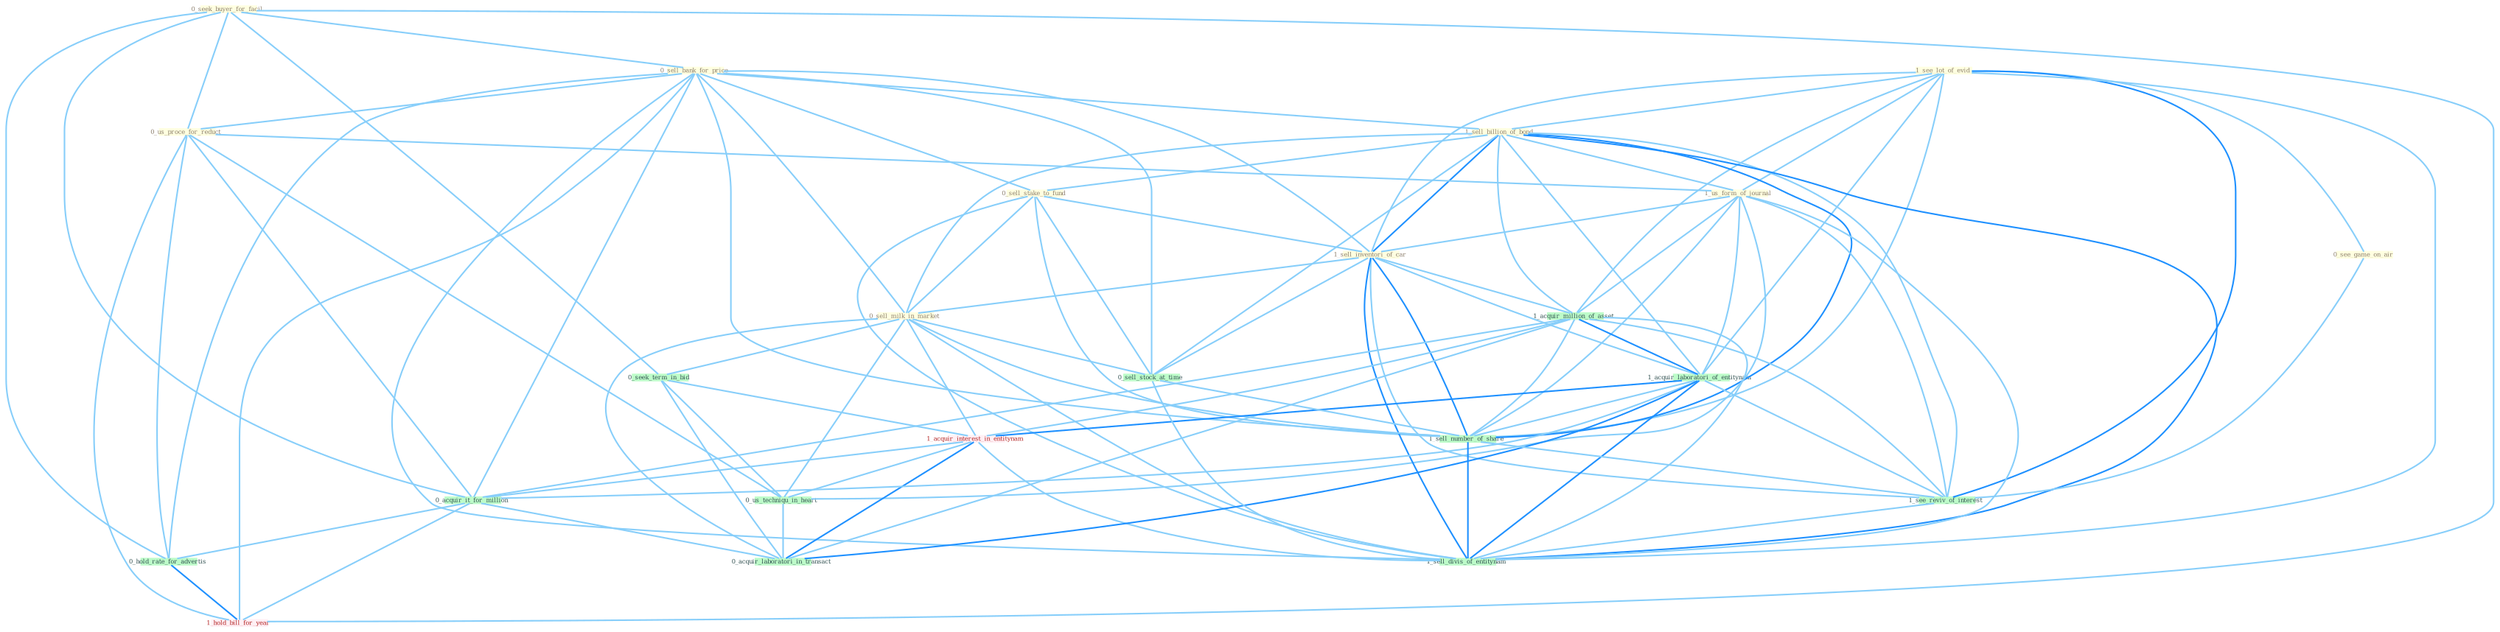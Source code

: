 Graph G{ 
    node
    [shape=polygon,style=filled,width=.5,height=.06,color="#BDFCC9",fixedsize=true,fontsize=4,
    fontcolor="#2f4f4f"];
    {node
    [color="#ffffe0", fontcolor="#8b7d6b"] "1_see_lot_of_evid " "0_seek_buyer_for_facil " "0_sell_bank_for_price " "1_sell_billion_of_bond " "0_us_proce_for_reduct " "0_see_game_on_air " "1_us_form_of_journal " "0_sell_stake_to_fund " "1_sell_inventori_of_car " "0_sell_milk_in_market "}
{node [color="#fff0f5", fontcolor="#b22222"] "1_acquir_interest_in_entitynam " "1_hold_bill_for_year "}
edge [color="#B0E2FF"];

	"1_see_lot_of_evid " -- "1_sell_billion_of_bond " [w="1", color="#87cefa" ];
	"1_see_lot_of_evid " -- "0_see_game_on_air " [w="1", color="#87cefa" ];
	"1_see_lot_of_evid " -- "1_us_form_of_journal " [w="1", color="#87cefa" ];
	"1_see_lot_of_evid " -- "1_sell_inventori_of_car " [w="1", color="#87cefa" ];
	"1_see_lot_of_evid " -- "1_acquir_million_of_asset " [w="1", color="#87cefa" ];
	"1_see_lot_of_evid " -- "1_acquir_laboratori_of_entitynam " [w="1", color="#87cefa" ];
	"1_see_lot_of_evid " -- "1_sell_number_of_share " [w="1", color="#87cefa" ];
	"1_see_lot_of_evid " -- "1_see_reviv_of_interest " [w="2", color="#1e90ff" , len=0.8];
	"1_see_lot_of_evid " -- "1_sell_divis_of_entitynam " [w="1", color="#87cefa" ];
	"0_seek_buyer_for_facil " -- "0_sell_bank_for_price " [w="1", color="#87cefa" ];
	"0_seek_buyer_for_facil " -- "0_us_proce_for_reduct " [w="1", color="#87cefa" ];
	"0_seek_buyer_for_facil " -- "0_seek_term_in_bid " [w="1", color="#87cefa" ];
	"0_seek_buyer_for_facil " -- "0_acquir_it_for_million " [w="1", color="#87cefa" ];
	"0_seek_buyer_for_facil " -- "0_hold_rate_for_advertis " [w="1", color="#87cefa" ];
	"0_seek_buyer_for_facil " -- "1_hold_bill_for_year " [w="1", color="#87cefa" ];
	"0_sell_bank_for_price " -- "1_sell_billion_of_bond " [w="1", color="#87cefa" ];
	"0_sell_bank_for_price " -- "0_us_proce_for_reduct " [w="1", color="#87cefa" ];
	"0_sell_bank_for_price " -- "0_sell_stake_to_fund " [w="1", color="#87cefa" ];
	"0_sell_bank_for_price " -- "1_sell_inventori_of_car " [w="1", color="#87cefa" ];
	"0_sell_bank_for_price " -- "0_sell_milk_in_market " [w="1", color="#87cefa" ];
	"0_sell_bank_for_price " -- "0_acquir_it_for_million " [w="1", color="#87cefa" ];
	"0_sell_bank_for_price " -- "0_hold_rate_for_advertis " [w="1", color="#87cefa" ];
	"0_sell_bank_for_price " -- "0_sell_stock_at_time " [w="1", color="#87cefa" ];
	"0_sell_bank_for_price " -- "1_sell_number_of_share " [w="1", color="#87cefa" ];
	"0_sell_bank_for_price " -- "1_hold_bill_for_year " [w="1", color="#87cefa" ];
	"0_sell_bank_for_price " -- "1_sell_divis_of_entitynam " [w="1", color="#87cefa" ];
	"1_sell_billion_of_bond " -- "1_us_form_of_journal " [w="1", color="#87cefa" ];
	"1_sell_billion_of_bond " -- "0_sell_stake_to_fund " [w="1", color="#87cefa" ];
	"1_sell_billion_of_bond " -- "1_sell_inventori_of_car " [w="2", color="#1e90ff" , len=0.8];
	"1_sell_billion_of_bond " -- "0_sell_milk_in_market " [w="1", color="#87cefa" ];
	"1_sell_billion_of_bond " -- "1_acquir_million_of_asset " [w="1", color="#87cefa" ];
	"1_sell_billion_of_bond " -- "1_acquir_laboratori_of_entitynam " [w="1", color="#87cefa" ];
	"1_sell_billion_of_bond " -- "0_sell_stock_at_time " [w="1", color="#87cefa" ];
	"1_sell_billion_of_bond " -- "1_sell_number_of_share " [w="2", color="#1e90ff" , len=0.8];
	"1_sell_billion_of_bond " -- "1_see_reviv_of_interest " [w="1", color="#87cefa" ];
	"1_sell_billion_of_bond " -- "1_sell_divis_of_entitynam " [w="2", color="#1e90ff" , len=0.8];
	"0_us_proce_for_reduct " -- "1_us_form_of_journal " [w="1", color="#87cefa" ];
	"0_us_proce_for_reduct " -- "0_us_techniqu_in_heart " [w="1", color="#87cefa" ];
	"0_us_proce_for_reduct " -- "0_acquir_it_for_million " [w="1", color="#87cefa" ];
	"0_us_proce_for_reduct " -- "0_hold_rate_for_advertis " [w="1", color="#87cefa" ];
	"0_us_proce_for_reduct " -- "1_hold_bill_for_year " [w="1", color="#87cefa" ];
	"0_see_game_on_air " -- "1_see_reviv_of_interest " [w="1", color="#87cefa" ];
	"1_us_form_of_journal " -- "1_sell_inventori_of_car " [w="1", color="#87cefa" ];
	"1_us_form_of_journal " -- "1_acquir_million_of_asset " [w="1", color="#87cefa" ];
	"1_us_form_of_journal " -- "1_acquir_laboratori_of_entitynam " [w="1", color="#87cefa" ];
	"1_us_form_of_journal " -- "0_us_techniqu_in_heart " [w="1", color="#87cefa" ];
	"1_us_form_of_journal " -- "1_sell_number_of_share " [w="1", color="#87cefa" ];
	"1_us_form_of_journal " -- "1_see_reviv_of_interest " [w="1", color="#87cefa" ];
	"1_us_form_of_journal " -- "1_sell_divis_of_entitynam " [w="1", color="#87cefa" ];
	"0_sell_stake_to_fund " -- "1_sell_inventori_of_car " [w="1", color="#87cefa" ];
	"0_sell_stake_to_fund " -- "0_sell_milk_in_market " [w="1", color="#87cefa" ];
	"0_sell_stake_to_fund " -- "0_sell_stock_at_time " [w="1", color="#87cefa" ];
	"0_sell_stake_to_fund " -- "1_sell_number_of_share " [w="1", color="#87cefa" ];
	"0_sell_stake_to_fund " -- "1_sell_divis_of_entitynam " [w="1", color="#87cefa" ];
	"1_sell_inventori_of_car " -- "0_sell_milk_in_market " [w="1", color="#87cefa" ];
	"1_sell_inventori_of_car " -- "1_acquir_million_of_asset " [w="1", color="#87cefa" ];
	"1_sell_inventori_of_car " -- "1_acquir_laboratori_of_entitynam " [w="1", color="#87cefa" ];
	"1_sell_inventori_of_car " -- "0_sell_stock_at_time " [w="1", color="#87cefa" ];
	"1_sell_inventori_of_car " -- "1_sell_number_of_share " [w="2", color="#1e90ff" , len=0.8];
	"1_sell_inventori_of_car " -- "1_see_reviv_of_interest " [w="1", color="#87cefa" ];
	"1_sell_inventori_of_car " -- "1_sell_divis_of_entitynam " [w="2", color="#1e90ff" , len=0.8];
	"0_sell_milk_in_market " -- "0_seek_term_in_bid " [w="1", color="#87cefa" ];
	"0_sell_milk_in_market " -- "1_acquir_interest_in_entitynam " [w="1", color="#87cefa" ];
	"0_sell_milk_in_market " -- "0_us_techniqu_in_heart " [w="1", color="#87cefa" ];
	"0_sell_milk_in_market " -- "0_acquir_laboratori_in_transact " [w="1", color="#87cefa" ];
	"0_sell_milk_in_market " -- "0_sell_stock_at_time " [w="1", color="#87cefa" ];
	"0_sell_milk_in_market " -- "1_sell_number_of_share " [w="1", color="#87cefa" ];
	"0_sell_milk_in_market " -- "1_sell_divis_of_entitynam " [w="1", color="#87cefa" ];
	"1_acquir_million_of_asset " -- "1_acquir_laboratori_of_entitynam " [w="2", color="#1e90ff" , len=0.8];
	"1_acquir_million_of_asset " -- "1_acquir_interest_in_entitynam " [w="1", color="#87cefa" ];
	"1_acquir_million_of_asset " -- "0_acquir_it_for_million " [w="1", color="#87cefa" ];
	"1_acquir_million_of_asset " -- "0_acquir_laboratori_in_transact " [w="1", color="#87cefa" ];
	"1_acquir_million_of_asset " -- "1_sell_number_of_share " [w="1", color="#87cefa" ];
	"1_acquir_million_of_asset " -- "1_see_reviv_of_interest " [w="1", color="#87cefa" ];
	"1_acquir_million_of_asset " -- "1_sell_divis_of_entitynam " [w="1", color="#87cefa" ];
	"1_acquir_laboratori_of_entitynam " -- "1_acquir_interest_in_entitynam " [w="2", color="#1e90ff" , len=0.8];
	"1_acquir_laboratori_of_entitynam " -- "0_acquir_it_for_million " [w="1", color="#87cefa" ];
	"1_acquir_laboratori_of_entitynam " -- "0_acquir_laboratori_in_transact " [w="2", color="#1e90ff" , len=0.8];
	"1_acquir_laboratori_of_entitynam " -- "1_sell_number_of_share " [w="1", color="#87cefa" ];
	"1_acquir_laboratori_of_entitynam " -- "1_see_reviv_of_interest " [w="1", color="#87cefa" ];
	"1_acquir_laboratori_of_entitynam " -- "1_sell_divis_of_entitynam " [w="2", color="#1e90ff" , len=0.8];
	"0_seek_term_in_bid " -- "1_acquir_interest_in_entitynam " [w="1", color="#87cefa" ];
	"0_seek_term_in_bid " -- "0_us_techniqu_in_heart " [w="1", color="#87cefa" ];
	"0_seek_term_in_bid " -- "0_acquir_laboratori_in_transact " [w="1", color="#87cefa" ];
	"1_acquir_interest_in_entitynam " -- "0_us_techniqu_in_heart " [w="1", color="#87cefa" ];
	"1_acquir_interest_in_entitynam " -- "0_acquir_it_for_million " [w="1", color="#87cefa" ];
	"1_acquir_interest_in_entitynam " -- "0_acquir_laboratori_in_transact " [w="2", color="#1e90ff" , len=0.8];
	"1_acquir_interest_in_entitynam " -- "1_sell_divis_of_entitynam " [w="1", color="#87cefa" ];
	"0_us_techniqu_in_heart " -- "0_acquir_laboratori_in_transact " [w="1", color="#87cefa" ];
	"0_acquir_it_for_million " -- "0_hold_rate_for_advertis " [w="1", color="#87cefa" ];
	"0_acquir_it_for_million " -- "0_acquir_laboratori_in_transact " [w="1", color="#87cefa" ];
	"0_acquir_it_for_million " -- "1_hold_bill_for_year " [w="1", color="#87cefa" ];
	"0_hold_rate_for_advertis " -- "1_hold_bill_for_year " [w="2", color="#1e90ff" , len=0.8];
	"0_sell_stock_at_time " -- "1_sell_number_of_share " [w="1", color="#87cefa" ];
	"0_sell_stock_at_time " -- "1_sell_divis_of_entitynam " [w="1", color="#87cefa" ];
	"1_sell_number_of_share " -- "1_see_reviv_of_interest " [w="1", color="#87cefa" ];
	"1_sell_number_of_share " -- "1_sell_divis_of_entitynam " [w="2", color="#1e90ff" , len=0.8];
	"1_see_reviv_of_interest " -- "1_sell_divis_of_entitynam " [w="1", color="#87cefa" ];
}